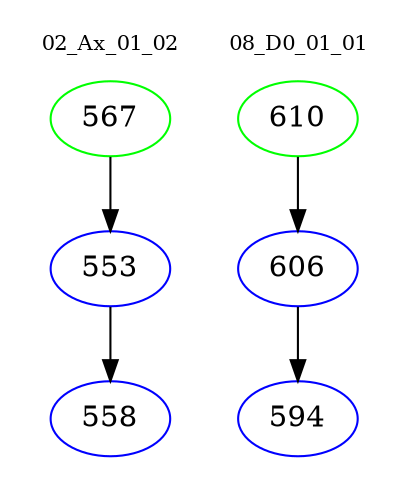 digraph{
subgraph cluster_0 {
color = white
label = "02_Ax_01_02";
fontsize=10;
T0_567 [label="567", color="green"]
T0_567 -> T0_553 [color="black"]
T0_553 [label="553", color="blue"]
T0_553 -> T0_558 [color="black"]
T0_558 [label="558", color="blue"]
}
subgraph cluster_1 {
color = white
label = "08_D0_01_01";
fontsize=10;
T1_610 [label="610", color="green"]
T1_610 -> T1_606 [color="black"]
T1_606 [label="606", color="blue"]
T1_606 -> T1_594 [color="black"]
T1_594 [label="594", color="blue"]
}
}
